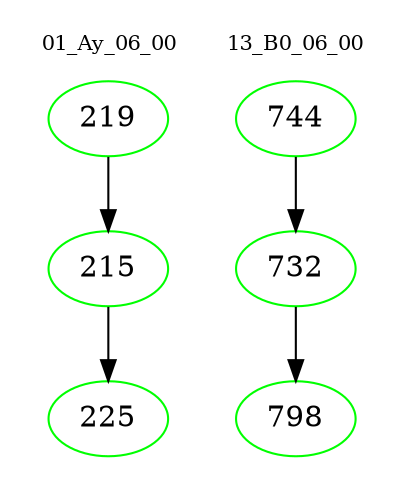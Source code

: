 digraph{
subgraph cluster_0 {
color = white
label = "01_Ay_06_00";
fontsize=10;
T0_219 [label="219", color="green"]
T0_219 -> T0_215 [color="black"]
T0_215 [label="215", color="green"]
T0_215 -> T0_225 [color="black"]
T0_225 [label="225", color="green"]
}
subgraph cluster_1 {
color = white
label = "13_B0_06_00";
fontsize=10;
T1_744 [label="744", color="green"]
T1_744 -> T1_732 [color="black"]
T1_732 [label="732", color="green"]
T1_732 -> T1_798 [color="black"]
T1_798 [label="798", color="green"]
}
}

